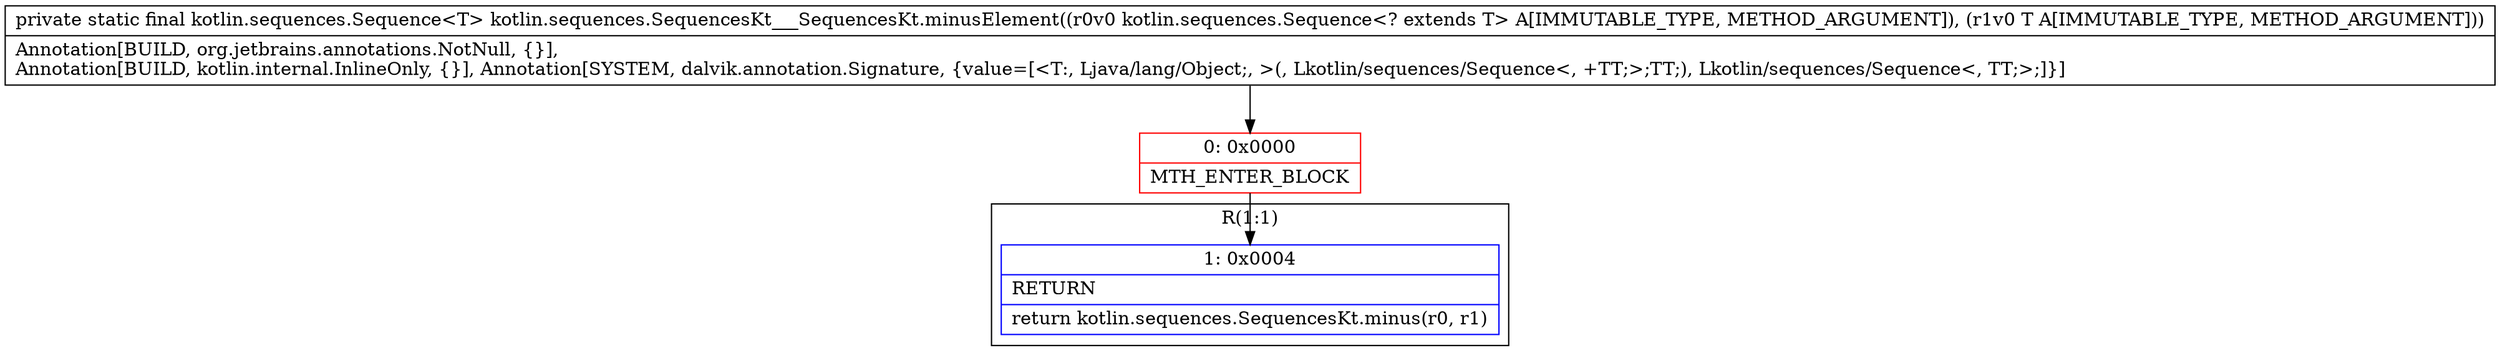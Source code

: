 digraph "CFG forkotlin.sequences.SequencesKt___SequencesKt.minusElement(Lkotlin\/sequences\/Sequence;Ljava\/lang\/Object;)Lkotlin\/sequences\/Sequence;" {
subgraph cluster_Region_1926414879 {
label = "R(1:1)";
node [shape=record,color=blue];
Node_1 [shape=record,label="{1\:\ 0x0004|RETURN\l|return kotlin.sequences.SequencesKt.minus(r0, r1)\l}"];
}
Node_0 [shape=record,color=red,label="{0\:\ 0x0000|MTH_ENTER_BLOCK\l}"];
MethodNode[shape=record,label="{private static final kotlin.sequences.Sequence\<T\> kotlin.sequences.SequencesKt___SequencesKt.minusElement((r0v0 kotlin.sequences.Sequence\<? extends T\> A[IMMUTABLE_TYPE, METHOD_ARGUMENT]), (r1v0 T A[IMMUTABLE_TYPE, METHOD_ARGUMENT]))  | Annotation[BUILD, org.jetbrains.annotations.NotNull, \{\}], \lAnnotation[BUILD, kotlin.internal.InlineOnly, \{\}], Annotation[SYSTEM, dalvik.annotation.Signature, \{value=[\<T:, Ljava\/lang\/Object;, \>(, Lkotlin\/sequences\/Sequence\<, +TT;\>;TT;), Lkotlin\/sequences\/Sequence\<, TT;\>;]\}]\l}"];
MethodNode -> Node_0;
Node_0 -> Node_1;
}

